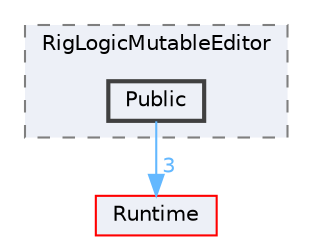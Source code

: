 digraph "Public"
{
 // INTERACTIVE_SVG=YES
 // LATEX_PDF_SIZE
  bgcolor="transparent";
  edge [fontname=Helvetica,fontsize=10,labelfontname=Helvetica,labelfontsize=10];
  node [fontname=Helvetica,fontsize=10,shape=box,height=0.2,width=0.4];
  compound=true
  subgraph clusterdir_34b4c58b5b8e172c12877b1def7c1d92 {
    graph [ bgcolor="#edf0f7", pencolor="grey50", label="RigLogicMutableEditor", fontname=Helvetica,fontsize=10 style="filled,dashed", URL="dir_34b4c58b5b8e172c12877b1def7c1d92.html",tooltip=""]
  dir_a174c0d7459ace8ff8c30d3e851f36e4 [label="Public", fillcolor="#edf0f7", color="grey25", style="filled,bold", URL="dir_a174c0d7459ace8ff8c30d3e851f36e4.html",tooltip=""];
  }
  dir_7536b172fbd480bfd146a1b1acd6856b [label="Runtime", fillcolor="#edf0f7", color="red", style="filled", URL="dir_7536b172fbd480bfd146a1b1acd6856b.html",tooltip=""];
  dir_a174c0d7459ace8ff8c30d3e851f36e4->dir_7536b172fbd480bfd146a1b1acd6856b [headlabel="3", labeldistance=1.5 headhref="dir_000824_000984.html" href="dir_000824_000984.html" color="steelblue1" fontcolor="steelblue1"];
}
